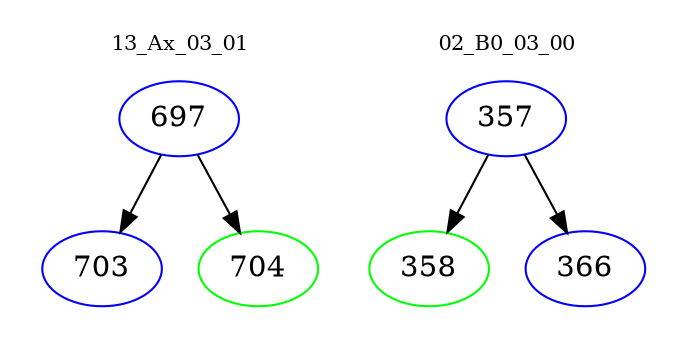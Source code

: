 digraph{
subgraph cluster_0 {
color = white
label = "13_Ax_03_01";
fontsize=10;
T0_697 [label="697", color="blue"]
T0_697 -> T0_703 [color="black"]
T0_703 [label="703", color="blue"]
T0_697 -> T0_704 [color="black"]
T0_704 [label="704", color="green"]
}
subgraph cluster_1 {
color = white
label = "02_B0_03_00";
fontsize=10;
T1_357 [label="357", color="blue"]
T1_357 -> T1_358 [color="black"]
T1_358 [label="358", color="green"]
T1_357 -> T1_366 [color="black"]
T1_366 [label="366", color="blue"]
}
}
